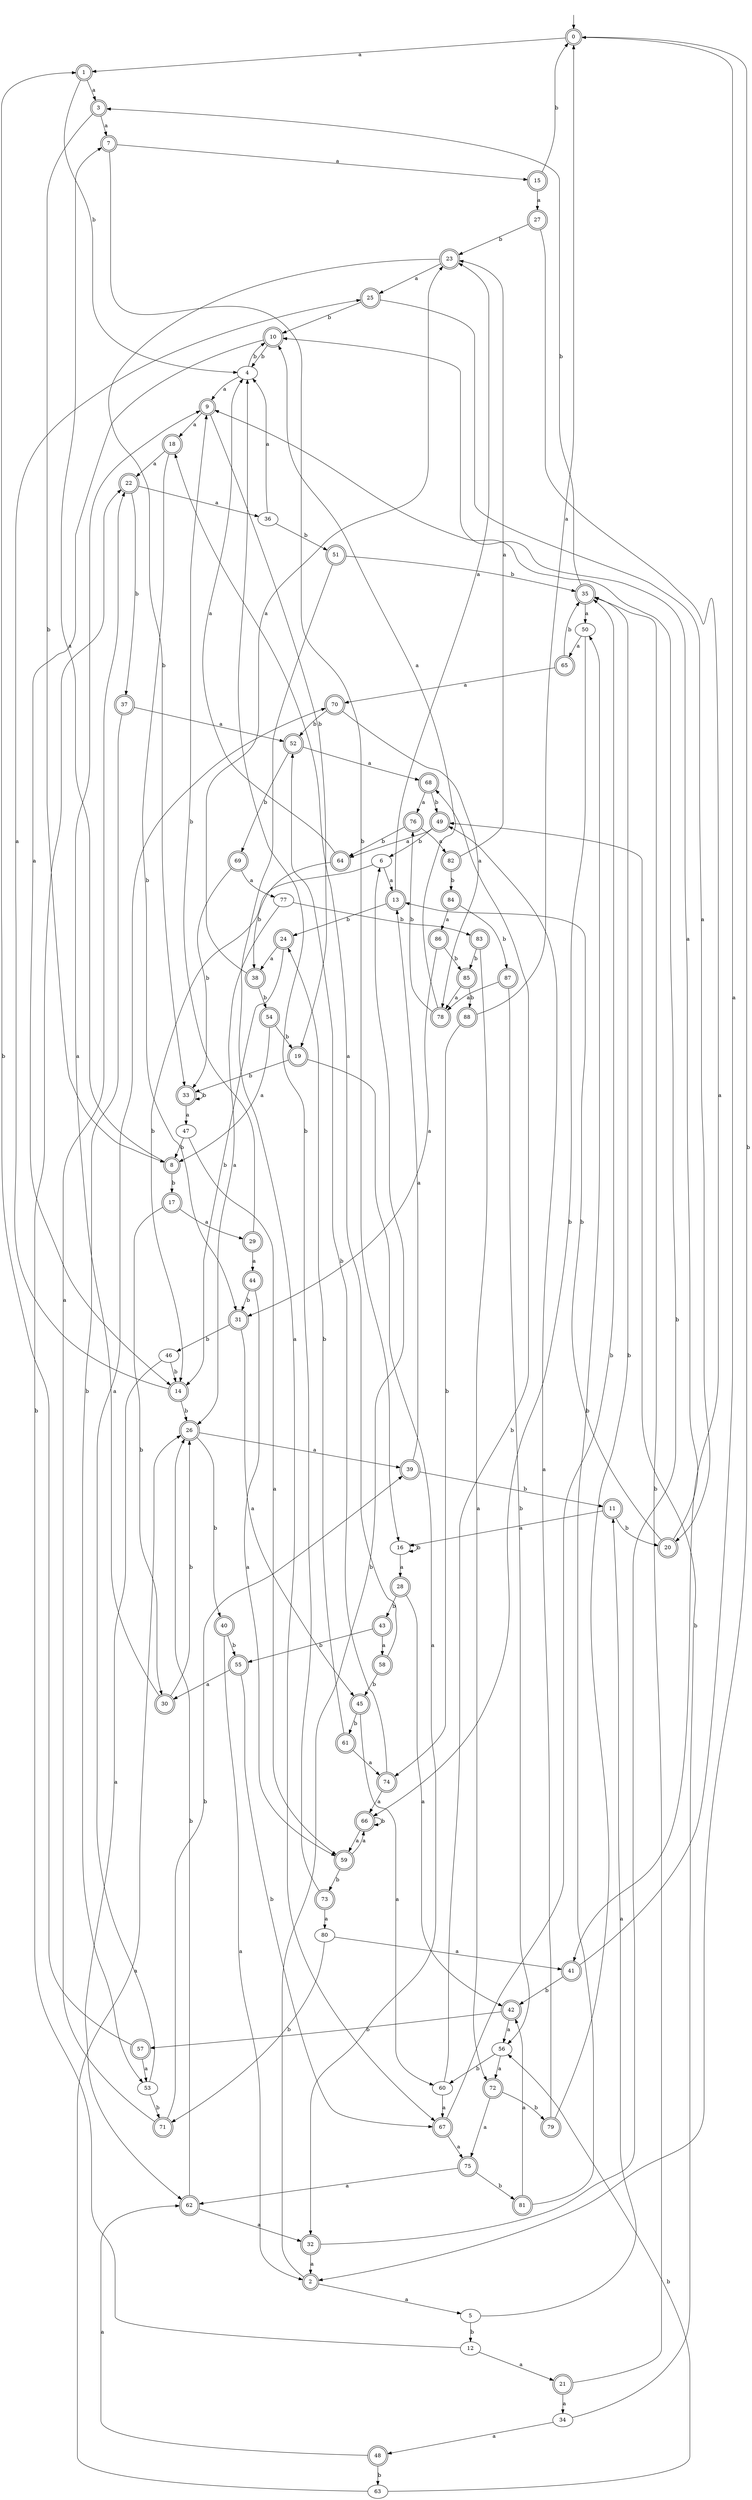 digraph RandomDFA {
  __start0 [label="", shape=none];
  __start0 -> 0 [label=""];
  0 [shape=circle] [shape=doublecircle]
  0 -> 1 [label="a"]
  0 -> 2 [label="b"]
  1 [shape=doublecircle]
  1 -> 3 [label="a"]
  1 -> 4 [label="b"]
  2 [shape=doublecircle]
  2 -> 5 [label="a"]
  2 -> 6 [label="b"]
  3 [shape=doublecircle]
  3 -> 7 [label="a"]
  3 -> 8 [label="b"]
  4
  4 -> 9 [label="a"]
  4 -> 10 [label="b"]
  5
  5 -> 11 [label="a"]
  5 -> 12 [label="b"]
  6
  6 -> 13 [label="a"]
  6 -> 14 [label="b"]
  7 [shape=doublecircle]
  7 -> 15 [label="a"]
  7 -> 16 [label="b"]
  8 [shape=doublecircle]
  8 -> 7 [label="a"]
  8 -> 17 [label="b"]
  9 [shape=doublecircle]
  9 -> 18 [label="a"]
  9 -> 19 [label="b"]
  10 [shape=doublecircle]
  10 -> 14 [label="a"]
  10 -> 4 [label="b"]
  11 [shape=doublecircle]
  11 -> 16 [label="a"]
  11 -> 20 [label="b"]
  12
  12 -> 21 [label="a"]
  12 -> 22 [label="b"]
  13 [shape=doublecircle]
  13 -> 23 [label="a"]
  13 -> 24 [label="b"]
  14 [shape=doublecircle]
  14 -> 25 [label="a"]
  14 -> 26 [label="b"]
  15 [shape=doublecircle]
  15 -> 27 [label="a"]
  15 -> 0 [label="b"]
  16
  16 -> 28 [label="a"]
  16 -> 16 [label="b"]
  17 [shape=doublecircle]
  17 -> 29 [label="a"]
  17 -> 30 [label="b"]
  18 [shape=doublecircle]
  18 -> 22 [label="a"]
  18 -> 31 [label="b"]
  19 [shape=doublecircle]
  19 -> 32 [label="a"]
  19 -> 33 [label="b"]
  20 [shape=doublecircle]
  20 -> 10 [label="a"]
  20 -> 13 [label="b"]
  21 [shape=doublecircle]
  21 -> 34 [label="a"]
  21 -> 35 [label="b"]
  22 [shape=doublecircle]
  22 -> 36 [label="a"]
  22 -> 37 [label="b"]
  23 [shape=doublecircle]
  23 -> 25 [label="a"]
  23 -> 33 [label="b"]
  24 [shape=doublecircle]
  24 -> 38 [label="a"]
  24 -> 14 [label="b"]
  25 [shape=doublecircle]
  25 -> 20 [label="a"]
  25 -> 10 [label="b"]
  26 [shape=doublecircle]
  26 -> 39 [label="a"]
  26 -> 40 [label="b"]
  27 [shape=doublecircle]
  27 -> 41 [label="a"]
  27 -> 23 [label="b"]
  28 [shape=doublecircle]
  28 -> 42 [label="a"]
  28 -> 43 [label="b"]
  29 [shape=doublecircle]
  29 -> 44 [label="a"]
  29 -> 9 [label="b"]
  30 [shape=doublecircle]
  30 -> 9 [label="a"]
  30 -> 26 [label="b"]
  31 [shape=doublecircle]
  31 -> 45 [label="a"]
  31 -> 46 [label="b"]
  32 [shape=doublecircle]
  32 -> 2 [label="a"]
  32 -> 9 [label="b"]
  33 [shape=doublecircle]
  33 -> 47 [label="a"]
  33 -> 33 [label="b"]
  34
  34 -> 48 [label="a"]
  34 -> 49 [label="b"]
  35 [shape=doublecircle]
  35 -> 50 [label="a"]
  35 -> 3 [label="b"]
  36
  36 -> 4 [label="a"]
  36 -> 51 [label="b"]
  37 [shape=doublecircle]
  37 -> 52 [label="a"]
  37 -> 53 [label="b"]
  38 [shape=doublecircle]
  38 -> 23 [label="a"]
  38 -> 54 [label="b"]
  39 [shape=doublecircle]
  39 -> 13 [label="a"]
  39 -> 11 [label="b"]
  40 [shape=doublecircle]
  40 -> 2 [label="a"]
  40 -> 55 [label="b"]
  41 [shape=doublecircle]
  41 -> 0 [label="a"]
  41 -> 42 [label="b"]
  42 [shape=doublecircle]
  42 -> 56 [label="a"]
  42 -> 57 [label="b"]
  43 [shape=doublecircle]
  43 -> 58 [label="a"]
  43 -> 55 [label="b"]
  44 [shape=doublecircle]
  44 -> 59 [label="a"]
  44 -> 31 [label="b"]
  45 [shape=doublecircle]
  45 -> 60 [label="a"]
  45 -> 61 [label="b"]
  46
  46 -> 62 [label="a"]
  46 -> 14 [label="b"]
  47
  47 -> 59 [label="a"]
  47 -> 8 [label="b"]
  48 [shape=doublecircle]
  48 -> 62 [label="a"]
  48 -> 63 [label="b"]
  49 [shape=doublecircle]
  49 -> 64 [label="a"]
  49 -> 6 [label="b"]
  50
  50 -> 65 [label="a"]
  50 -> 66 [label="b"]
  51 [shape=doublecircle]
  51 -> 67 [label="a"]
  51 -> 35 [label="b"]
  52 [shape=doublecircle]
  52 -> 68 [label="a"]
  52 -> 69 [label="b"]
  53
  53 -> 70 [label="a"]
  53 -> 71 [label="b"]
  54 [shape=doublecircle]
  54 -> 8 [label="a"]
  54 -> 19 [label="b"]
  55 [shape=doublecircle]
  55 -> 30 [label="a"]
  55 -> 67 [label="b"]
  56
  56 -> 72 [label="a"]
  56 -> 60 [label="b"]
  57 [shape=doublecircle]
  57 -> 53 [label="a"]
  57 -> 1 [label="b"]
  58 [shape=doublecircle]
  58 -> 18 [label="a"]
  58 -> 45 [label="b"]
  59 [shape=doublecircle]
  59 -> 66 [label="a"]
  59 -> 73 [label="b"]
  60
  60 -> 67 [label="a"]
  60 -> 68 [label="b"]
  61 [shape=doublecircle]
  61 -> 74 [label="a"]
  61 -> 24 [label="b"]
  62 [shape=doublecircle]
  62 -> 32 [label="a"]
  62 -> 26 [label="b"]
  63
  63 -> 26 [label="a"]
  63 -> 56 [label="b"]
  64 [shape=doublecircle]
  64 -> 4 [label="a"]
  64 -> 38 [label="b"]
  65 [shape=doublecircle]
  65 -> 70 [label="a"]
  65 -> 35 [label="b"]
  66 [shape=doublecircle]
  66 -> 59 [label="a"]
  66 -> 66 [label="b"]
  67 [shape=doublecircle]
  67 -> 75 [label="a"]
  67 -> 35 [label="b"]
  68 [shape=doublecircle]
  68 -> 76 [label="a"]
  68 -> 49 [label="b"]
  69 [shape=doublecircle]
  69 -> 77 [label="a"]
  69 -> 33 [label="b"]
  70 [shape=doublecircle]
  70 -> 78 [label="a"]
  70 -> 52 [label="b"]
  71 [shape=doublecircle]
  71 -> 22 [label="a"]
  71 -> 39 [label="b"]
  72 [shape=doublecircle]
  72 -> 75 [label="a"]
  72 -> 79 [label="b"]
  73 [shape=doublecircle]
  73 -> 80 [label="a"]
  73 -> 4 [label="b"]
  74 [shape=doublecircle]
  74 -> 66 [label="a"]
  74 -> 52 [label="b"]
  75 [shape=doublecircle]
  75 -> 62 [label="a"]
  75 -> 81 [label="b"]
  76 [shape=doublecircle]
  76 -> 82 [label="a"]
  76 -> 64 [label="b"]
  77
  77 -> 26 [label="a"]
  77 -> 83 [label="b"]
  78 [shape=doublecircle]
  78 -> 10 [label="a"]
  78 -> 76 [label="b"]
  79 [shape=doublecircle]
  79 -> 49 [label="a"]
  79 -> 35 [label="b"]
  80
  80 -> 41 [label="a"]
  80 -> 71 [label="b"]
  81 [shape=doublecircle]
  81 -> 42 [label="a"]
  81 -> 50 [label="b"]
  82 [shape=doublecircle]
  82 -> 23 [label="a"]
  82 -> 84 [label="b"]
  83 [shape=doublecircle]
  83 -> 72 [label="a"]
  83 -> 85 [label="b"]
  84 [shape=doublecircle]
  84 -> 86 [label="a"]
  84 -> 87 [label="b"]
  85 [shape=doublecircle]
  85 -> 78 [label="a"]
  85 -> 88 [label="b"]
  86 [shape=doublecircle]
  86 -> 31 [label="a"]
  86 -> 85 [label="b"]
  87 [shape=doublecircle]
  87 -> 78 [label="a"]
  87 -> 56 [label="b"]
  88 [shape=doublecircle]
  88 -> 0 [label="a"]
  88 -> 74 [label="b"]
}
